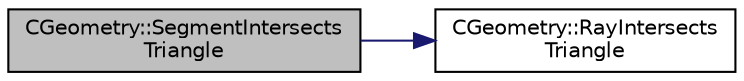 digraph "CGeometry::SegmentIntersectsTriangle"
{
  edge [fontname="Helvetica",fontsize="10",labelfontname="Helvetica",labelfontsize="10"];
  node [fontname="Helvetica",fontsize="10",shape=record];
  rankdir="LR";
  Node2354 [label="CGeometry::SegmentIntersects\lTriangle",height=0.2,width=0.4,color="black", fillcolor="grey75", style="filled", fontcolor="black"];
  Node2354 -> Node2355 [color="midnightblue",fontsize="10",style="solid",fontname="Helvetica"];
  Node2355 [label="CGeometry::RayIntersects\lTriangle",height=0.2,width=0.4,color="black", fillcolor="white", style="filled",URL="$class_c_geometry.html#a8ef4d42806481fe63646e7a9fa9e35a8",tooltip="Ray Intersects Triangle (Moller and Trumbore algorithm) "];
}
